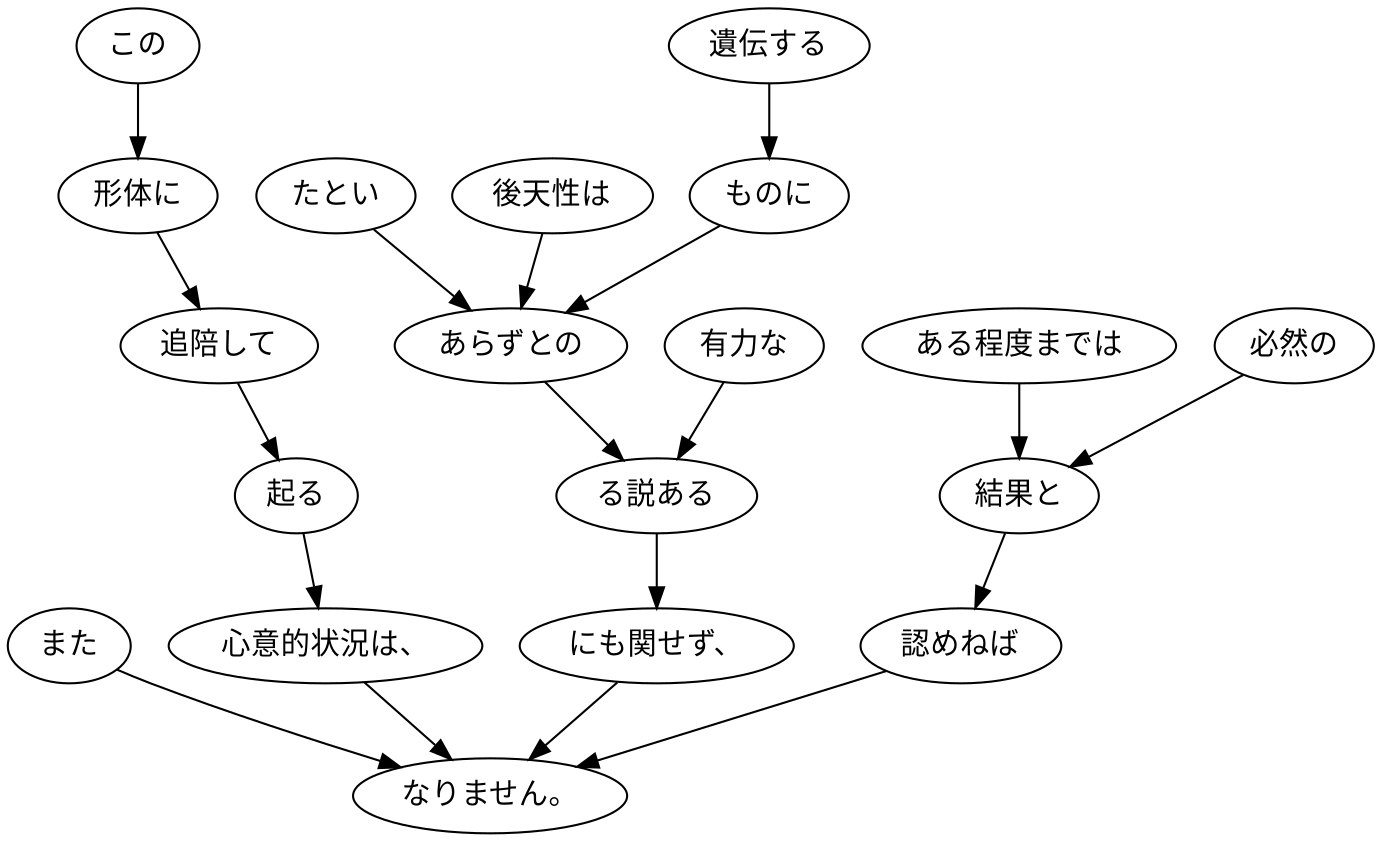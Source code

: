 digraph graph2022 {
	node0 [label="また"];
	node1 [label="この"];
	node2 [label="形体に"];
	node3 [label="追陪して"];
	node4 [label="起る"];
	node5 [label="心意的状況は、"];
	node6 [label="たとい"];
	node7 [label="後天性は"];
	node8 [label="遺伝する"];
	node9 [label="ものに"];
	node10 [label="あらずとの"];
	node11 [label="有力な"];
	node12 [label="る説ある"];
	node13 [label="にも関せず、"];
	node14 [label="ある程度までは"];
	node15 [label="必然の"];
	node16 [label="結果と"];
	node17 [label="認めねば"];
	node18 [label="なりません。"];
	node0 -> node18;
	node1 -> node2;
	node2 -> node3;
	node3 -> node4;
	node4 -> node5;
	node5 -> node18;
	node6 -> node10;
	node7 -> node10;
	node8 -> node9;
	node9 -> node10;
	node10 -> node12;
	node11 -> node12;
	node12 -> node13;
	node13 -> node18;
	node14 -> node16;
	node15 -> node16;
	node16 -> node17;
	node17 -> node18;
}
